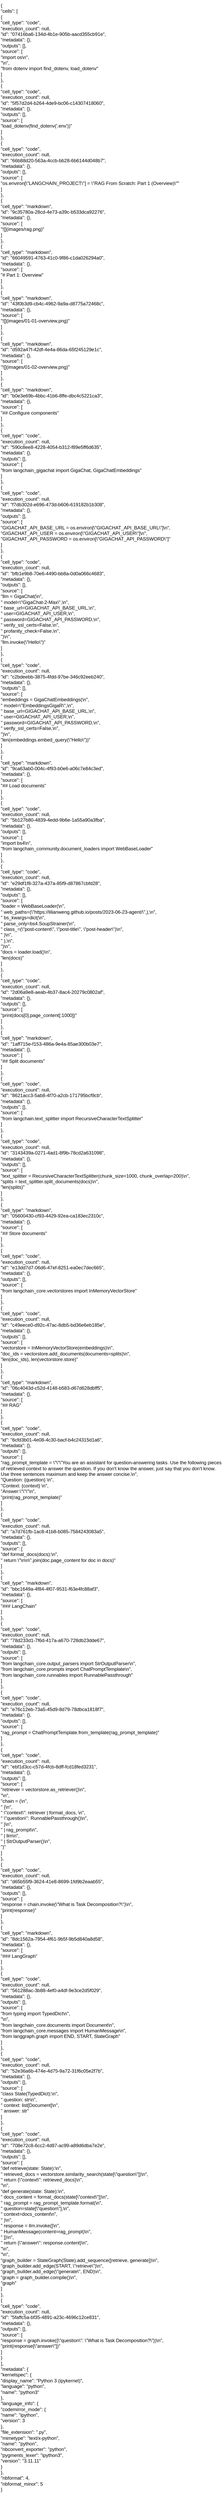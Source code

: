 <mxfile version="26.1.1">
  <diagram name="Страница — 1" id="I-Ke2cOXVvFwzJxJ1-Up">
    <mxGraphModel dx="1380" dy="738" grid="1" gridSize="10" guides="1" tooltips="1" connect="1" arrows="1" fold="1" page="1" pageScale="1" pageWidth="827" pageHeight="1169" math="0" shadow="0">
      <root>
        <mxCell id="0" />
        <mxCell id="1" parent="0" />
        <UserObject label="{&#xa; &quot;cells&quot;: [&#xa;  {&#xa;   &quot;cell_type&quot;: &quot;code&quot;,&#xa;   &quot;execution_count&quot;: null,&#xa;   &quot;id&quot;: &quot;07416ba6-134d-4b1e-905b-aacd355cb91e&quot;,&#xa;   &quot;metadata&quot;: {},&#xa;   &quot;outputs&quot;: [],&#xa;   &quot;source&quot;: [&#xa;    &quot;import os\n&quot;,&#xa;    &quot;\n&quot;,&#xa;    &quot;from dotenv import find_dotenv, load_dotenv&quot;&#xa;   ]&#xa;  },&#xa;  {&#xa;   &quot;cell_type&quot;: &quot;code&quot;,&#xa;   &quot;execution_count&quot;: null,&#xa;   &quot;id&quot;: &quot;5f57d2d4-b264-4de9-bc06-c14307418060&quot;,&#xa;   &quot;metadata&quot;: {},&#xa;   &quot;outputs&quot;: [],&#xa;   &quot;source&quot;: [&#xa;    &quot;load_dotenv(find_dotenv(&#39;.env&#39;))&quot;&#xa;   ]&#xa;  },&#xa;  {&#xa;   &quot;cell_type&quot;: &quot;code&quot;,&#xa;   &quot;execution_count&quot;: null,&#xa;   &quot;id&quot;: &quot;66b88d20-563a-4ccb-bb28-6b6144d048b7&quot;,&#xa;   &quot;metadata&quot;: {},&#xa;   &quot;outputs&quot;: [],&#xa;   &quot;source&quot;: [&#xa;    &quot;os.environ[\&quot;LANGCHAIN_PROJECT\&quot;] = \&quot;RAG From Scratch: Part 1 (Overview)\&quot;&quot;&#xa;   ]&#xa;  },&#xa;  {&#xa;   &quot;cell_type&quot;: &quot;markdown&quot;,&#xa;   &quot;id&quot;: &quot;9c35780a-28cd-4e73-a39c-b533dca92276&quot;,&#xa;   &quot;metadata&quot;: {},&#xa;   &quot;source&quot;: [&#xa;    &quot;![](images/rag.png)&quot;&#xa;   ]&#xa;  },&#xa;  {&#xa;   &quot;cell_type&quot;: &quot;markdown&quot;,&#xa;   &quot;id&quot;: &quot;66049591-4763-41c0-9f86-c1da026294a0&quot;,&#xa;   &quot;metadata&quot;: {},&#xa;   &quot;source&quot;: [&#xa;    &quot;# Part 1: Overview&quot;&#xa;   ]&#xa;  },&#xa;  {&#xa;   &quot;cell_type&quot;: &quot;markdown&quot;,&#xa;   &quot;id&quot;: &quot;43f0b3d9-cb4c-4962-9a9a-d8775a72468c&quot;,&#xa;   &quot;metadata&quot;: {},&#xa;   &quot;source&quot;: [&#xa;    &quot;![](images/01-01-overview.png)&quot;&#xa;   ]&#xa;  },&#xa;  {&#xa;   &quot;cell_type&quot;: &quot;markdown&quot;,&#xa;   &quot;id&quot;: &quot;d592a47f-42df-4e4a-86da-65f245129e1c&quot;,&#xa;   &quot;metadata&quot;: {},&#xa;   &quot;source&quot;: [&#xa;    &quot;![](images/01-02-overview.png)&quot;&#xa;   ]&#xa;  },&#xa;  {&#xa;   &quot;cell_type&quot;: &quot;markdown&quot;,&#xa;   &quot;id&quot;: &quot;b0e3e69b-4bbc-41b6-8ffe-dbc4c5221ca3&quot;,&#xa;   &quot;metadata&quot;: {},&#xa;   &quot;source&quot;: [&#xa;    &quot;## Configure components&quot;&#xa;   ]&#xa;  },&#xa;  {&#xa;   &quot;cell_type&quot;: &quot;code&quot;,&#xa;   &quot;execution_count&quot;: null,&#xa;   &quot;id&quot;: &quot;590c8ee8-4228-4054-b312-f89e5ff6d635&quot;,&#xa;   &quot;metadata&quot;: {},&#xa;   &quot;outputs&quot;: [],&#xa;   &quot;source&quot;: [&#xa;    &quot;from langchain_gigachat import GigaChat, GigaChatEmbeddings&quot;&#xa;   ]&#xa;  },&#xa;  {&#xa;   &quot;cell_type&quot;: &quot;code&quot;,&#xa;   &quot;execution_count&quot;: null,&#xa;   &quot;id&quot;: &quot;f7db302d-e696-473d-b606-619182b1b308&quot;,&#xa;   &quot;metadata&quot;: {},&#xa;   &quot;outputs&quot;: [],&#xa;   &quot;source&quot;: [&#xa;    &quot;GIGACHAT_API_BASE_URL = os.environ[\&quot;GIGACHAT_API_BASE_URL\&quot;]\n&quot;,&#xa;    &quot;GIGACHAT_API_USER = os.environ[\&quot;GIGACHAT_API_USER\&quot;]\n&quot;,&#xa;    &quot;GIGACHAT_API_PASSWORD = os.environ[\&quot;GIGACHAT_API_PASSWORD\&quot;]&quot;&#xa;   ]&#xa;  },&#xa;  {&#xa;   &quot;cell_type&quot;: &quot;code&quot;,&#xa;   &quot;execution_count&quot;: null,&#xa;   &quot;id&quot;: &quot;bfb1e9b8-70e6-4490-bb8a-0d0a066c4683&quot;,&#xa;   &quot;metadata&quot;: {},&#xa;   &quot;outputs&quot;: [],&#xa;   &quot;source&quot;: [&#xa;    &quot;llm = GigaChat(\n&quot;,&#xa;    &quot;    model=\&quot;GigaChat-2-Max\&quot;,\n&quot;,&#xa;    &quot;    base_url=GIGACHAT_API_BASE_URL,\n&quot;,&#xa;    &quot;    user=GIGACHAT_API_USER,\n&quot;,&#xa;    &quot;    password=GIGACHAT_API_PASSWORD,\n&quot;,&#xa;    &quot;    verify_ssl_certs=False,\n&quot;,&#xa;    &quot;    profanity_check=False,\n&quot;,&#xa;    &quot;)\n&quot;,&#xa;    &quot;llm.invoke(\&quot;Hello\&quot;)&quot;&#xa;   ]&#xa;  },&#xa;  {&#xa;   &quot;cell_type&quot;: &quot;code&quot;,&#xa;   &quot;execution_count&quot;: null,&#xa;   &quot;id&quot;: &quot;c2bdeebb-3875-4fdd-97be-346c92eeb240&quot;,&#xa;   &quot;metadata&quot;: {},&#xa;   &quot;outputs&quot;: [],&#xa;   &quot;source&quot;: [&#xa;    &quot;embeddings = GigaChatEmbeddings(\n&quot;,&#xa;    &quot;    model=\&quot;EmbeddingsGigaR\&quot;,\n&quot;,&#xa;    &quot;    base_url=GIGACHAT_API_BASE_URL,\n&quot;,&#xa;    &quot;    user=GIGACHAT_API_USER,\n&quot;,&#xa;    &quot;    password=GIGACHAT_API_PASSWORD,\n&quot;,&#xa;    &quot;    verify_ssl_certs=False,\n&quot;,&#xa;    &quot;)\n&quot;,&#xa;    &quot;len(embeddings.embed_query(\&quot;Hello\&quot;))&quot;&#xa;   ]&#xa;  },&#xa;  {&#xa;   &quot;cell_type&quot;: &quot;markdown&quot;,&#xa;   &quot;id&quot;: &quot;9ca63ab0-004c-4f93-b0e6-a06c7e84c3ed&quot;,&#xa;   &quot;metadata&quot;: {},&#xa;   &quot;source&quot;: [&#xa;    &quot;## Load documents&quot;&#xa;   ]&#xa;  },&#xa;  {&#xa;   &quot;cell_type&quot;: &quot;code&quot;,&#xa;   &quot;execution_count&quot;: null,&#xa;   &quot;id&quot;: &quot;5b127b80-4839-4edd-9b6e-1a55a90a3fba&quot;,&#xa;   &quot;metadata&quot;: {},&#xa;   &quot;outputs&quot;: [],&#xa;   &quot;source&quot;: [&#xa;    &quot;import bs4\n&quot;,&#xa;    &quot;from langchain_community.document_loaders import WebBaseLoader&quot;&#xa;   ]&#xa;  },&#xa;  {&#xa;   &quot;cell_type&quot;: &quot;code&quot;,&#xa;   &quot;execution_count&quot;: null,&#xa;   &quot;id&quot;: &quot;e29df1f8-327a-437a-85f9-d87867cbfd28&quot;,&#xa;   &quot;metadata&quot;: {},&#xa;   &quot;outputs&quot;: [],&#xa;   &quot;source&quot;: [&#xa;    &quot;loader = WebBaseLoader(\n&quot;,&#xa;    &quot;    web_paths=(\&quot;https://lilianweng.github.io/posts/2023-06-23-agent/\&quot;,),\n&quot;,&#xa;    &quot;    bs_kwargs=dict(\n&quot;,&#xa;    &quot;        parse_only=bs4.SoupStrainer(\n&quot;,&#xa;    &quot;            class_=(\&quot;post-content\&quot;, \&quot;post-title\&quot;, \&quot;post-header\&quot;)\n&quot;,&#xa;    &quot;        )\n&quot;,&#xa;    &quot;    ),\n&quot;,&#xa;    &quot;)\n&quot;,&#xa;    &quot;docs = loader.load()\n&quot;,&#xa;    &quot;len(docs)&quot;&#xa;   ]&#xa;  },&#xa;  {&#xa;   &quot;cell_type&quot;: &quot;code&quot;,&#xa;   &quot;execution_count&quot;: null,&#xa;   &quot;id&quot;: &quot;2d06a9e8-aeab-4b37-8ac4-20279c0802af&quot;,&#xa;   &quot;metadata&quot;: {},&#xa;   &quot;outputs&quot;: [],&#xa;   &quot;source&quot;: [&#xa;    &quot;print(docs[0].page_content[:1000])&quot;&#xa;   ]&#xa;  },&#xa;  {&#xa;   &quot;cell_type&quot;: &quot;markdown&quot;,&#xa;   &quot;id&quot;: &quot;1aff715e-f153-486a-9e4a-85ae300b03e7&quot;,&#xa;   &quot;metadata&quot;: {},&#xa;   &quot;source&quot;: [&#xa;    &quot;## Split documents&quot;&#xa;   ]&#xa;  },&#xa;  {&#xa;   &quot;cell_type&quot;: &quot;code&quot;,&#xa;   &quot;execution_count&quot;: null,&#xa;   &quot;id&quot;: &quot;8621acc3-5ab8-4f70-a2cb-171795bcf9cb&quot;,&#xa;   &quot;metadata&quot;: {},&#xa;   &quot;outputs&quot;: [],&#xa;   &quot;source&quot;: [&#xa;    &quot;from langchain.text_splitter import RecursiveCharacterTextSplitter&quot;&#xa;   ]&#xa;  },&#xa;  {&#xa;   &quot;cell_type&quot;: &quot;code&quot;,&#xa;   &quot;execution_count&quot;: null,&#xa;   &quot;id&quot;: &quot;3143439a-0271-4ad1-8f9b-78cd2a631098&quot;,&#xa;   &quot;metadata&quot;: {},&#xa;   &quot;outputs&quot;: [],&#xa;   &quot;source&quot;: [&#xa;    &quot;text_splitter = RecursiveCharacterTextSplitter(chunk_size=1000, chunk_overlap=200)\n&quot;,&#xa;    &quot;splits = text_splitter.split_documents(docs)\n&quot;,&#xa;    &quot;len(splits)&quot;&#xa;   ]&#xa;  },&#xa;  {&#xa;   &quot;cell_type&quot;: &quot;markdown&quot;,&#xa;   &quot;id&quot;: &quot;05600430-cf93-4429-92ea-ca183ec2310c&quot;,&#xa;   &quot;metadata&quot;: {},&#xa;   &quot;source&quot;: [&#xa;    &quot;## Store documents&quot;&#xa;   ]&#xa;  },&#xa;  {&#xa;   &quot;cell_type&quot;: &quot;code&quot;,&#xa;   &quot;execution_count&quot;: null,&#xa;   &quot;id&quot;: &quot;e13dd7d7-06d6-47ef-8251-ea0ec7dec665&quot;,&#xa;   &quot;metadata&quot;: {},&#xa;   &quot;outputs&quot;: [],&#xa;   &quot;source&quot;: [&#xa;    &quot;from langchain_core.vectorstores import InMemoryVectorStore&quot;&#xa;   ]&#xa;  },&#xa;  {&#xa;   &quot;cell_type&quot;: &quot;code&quot;,&#xa;   &quot;execution_count&quot;: null,&#xa;   &quot;id&quot;: &quot;c49eece0-d92c-47ac-8db5-bd36e6eb185e&quot;,&#xa;   &quot;metadata&quot;: {},&#xa;   &quot;outputs&quot;: [],&#xa;   &quot;source&quot;: [&#xa;    &quot;vectorstore = InMemoryVectorStore(embeddings)\n&quot;,&#xa;    &quot;doc_ids = vectorstore.add_documents(documents=splits)\n&quot;,&#xa;    &quot;len(doc_ids), len(vectorstore.store)&quot;&#xa;   ]&#xa;  },&#xa;  {&#xa;   &quot;cell_type&quot;: &quot;markdown&quot;,&#xa;   &quot;id&quot;: &quot;06c4043d-c52d-4148-b583-d67d628dbff5&quot;,&#xa;   &quot;metadata&quot;: {},&#xa;   &quot;source&quot;: [&#xa;    &quot;## RAG&quot;&#xa;   ]&#xa;  },&#xa;  {&#xa;   &quot;cell_type&quot;: &quot;code&quot;,&#xa;   &quot;execution_count&quot;: null,&#xa;   &quot;id&quot;: &quot;6cfd3b01-4e08-4c30-bacf-b4c24315d1a6&quot;,&#xa;   &quot;metadata&quot;: {},&#xa;   &quot;outputs&quot;: [],&#xa;   &quot;source&quot;: [&#xa;    &quot;rag_prompt_template = \&quot;\&quot;\&quot;You are an assistant for question-answering tasks. Use the following pieces of retrieved context to answer the question. If you don&#39;t know the answer, just say that you don&#39;t know. Use three sentences maximum and keep the answer concise.\n&quot;,&#xa;    &quot;Question: {question} \n&quot;,&#xa;    &quot;Context: {context} \n&quot;,&#xa;    &quot;Answer:\&quot;\&quot;\&quot;\n&quot;,&#xa;    &quot;print(rag_prompt_template)&quot;&#xa;   ]&#xa;  },&#xa;  {&#xa;   &quot;cell_type&quot;: &quot;code&quot;,&#xa;   &quot;execution_count&quot;: null,&#xa;   &quot;id&quot;: &quot;a7d761fb-1ac8-41b8-b085-7584243083a5&quot;,&#xa;   &quot;metadata&quot;: {},&#xa;   &quot;outputs&quot;: [],&#xa;   &quot;source&quot;: [&#xa;    &quot;def format_docs(docs):\n&quot;,&#xa;    &quot;    return \&quot;\\n\\n\&quot;.join(doc.page_content for doc in docs)&quot;&#xa;   ]&#xa;  },&#xa;  {&#xa;   &quot;cell_type&quot;: &quot;markdown&quot;,&#xa;   &quot;id&quot;: &quot;bbc1649a-4f84-4f07-9531-f63e4fc88af3&quot;,&#xa;   &quot;metadata&quot;: {},&#xa;   &quot;source&quot;: [&#xa;    &quot;### LangChain&quot;&#xa;   ]&#xa;  },&#xa;  {&#xa;   &quot;cell_type&quot;: &quot;code&quot;,&#xa;   &quot;execution_count&quot;: null,&#xa;   &quot;id&quot;: &quot;78d233d1-7f6d-417a-a670-728db23dde67&quot;,&#xa;   &quot;metadata&quot;: {},&#xa;   &quot;outputs&quot;: [],&#xa;   &quot;source&quot;: [&#xa;    &quot;from langchain_core.output_parsers import StrOutputParser\n&quot;,&#xa;    &quot;from langchain_core.prompts import ChatPromptTemplate\n&quot;,&#xa;    &quot;from langchain_core.runnables import RunnablePassthrough&quot;&#xa;   ]&#xa;  },&#xa;  {&#xa;   &quot;cell_type&quot;: &quot;code&quot;,&#xa;   &quot;execution_count&quot;: null,&#xa;   &quot;id&quot;: &quot;e76c12eb-73a5-45d9-8d79-78dbca1818f7&quot;,&#xa;   &quot;metadata&quot;: {},&#xa;   &quot;outputs&quot;: [],&#xa;   &quot;source&quot;: [&#xa;    &quot;rag_prompt = ChatPromptTemplate.from_template(rag_prompt_template)&quot;&#xa;   ]&#xa;  },&#xa;  {&#xa;   &quot;cell_type&quot;: &quot;code&quot;,&#xa;   &quot;execution_count&quot;: null,&#xa;   &quot;id&quot;: &quot;ebf1d3cc-c57d-4fcb-8dff-fcd18fed3231&quot;,&#xa;   &quot;metadata&quot;: {},&#xa;   &quot;outputs&quot;: [],&#xa;   &quot;source&quot;: [&#xa;    &quot;retriever = vectorstore.as_retriever()\n&quot;,&#xa;    &quot;\n&quot;,&#xa;    &quot;chain = (\n&quot;,&#xa;    &quot;    {\n&quot;,&#xa;    &quot;        \&quot;context\&quot;: retriever | format_docs, \n&quot;,&#xa;    &quot;        \&quot;question\&quot;: RunnablePassthrough()\n&quot;,&#xa;    &quot;    }\n&quot;,&#xa;    &quot;    | rag_prompt\n&quot;,&#xa;    &quot;    | llm\n&quot;,&#xa;    &quot;    | StrOutputParser()\n&quot;,&#xa;    &quot;)&quot;&#xa;   ]&#xa;  },&#xa;  {&#xa;   &quot;cell_type&quot;: &quot;code&quot;,&#xa;   &quot;execution_count&quot;: null,&#xa;   &quot;id&quot;: &quot;d65b55f9-3624-41e8-8699-1fd9b2eaab55&quot;,&#xa;   &quot;metadata&quot;: {},&#xa;   &quot;outputs&quot;: [],&#xa;   &quot;source&quot;: [&#xa;    &quot;response = chain.invoke(\&quot;What is Task Decomposition?\&quot;)\n&quot;,&#xa;    &quot;print(response)&quot;&#xa;   ]&#xa;  },&#xa;  {&#xa;   &quot;cell_type&quot;: &quot;markdown&quot;,&#xa;   &quot;id&quot;: &quot;8dc1562a-7954-4f61-9b5f-9b5d840a8d58&quot;,&#xa;   &quot;metadata&quot;: {},&#xa;   &quot;source&quot;: [&#xa;    &quot;### LangGraph&quot;&#xa;   ]&#xa;  },&#xa;  {&#xa;   &quot;cell_type&quot;: &quot;code&quot;,&#xa;   &quot;execution_count&quot;: null,&#xa;   &quot;id&quot;: &quot;561288ac-3b88-4ef0-a4df-9e3ce2d5f029&quot;,&#xa;   &quot;metadata&quot;: {},&#xa;   &quot;outputs&quot;: [],&#xa;   &quot;source&quot;: [&#xa;    &quot;from typing import TypedDict\n&quot;,&#xa;    &quot;\n&quot;,&#xa;    &quot;from langchain_core.documents import Document\n&quot;,&#xa;    &quot;from langchain_core.messages import HumanMessage\n&quot;,&#xa;    &quot;from langgraph.graph import END, START, StateGraph&quot;&#xa;   ]&#xa;  },&#xa;  {&#xa;   &quot;cell_type&quot;: &quot;code&quot;,&#xa;   &quot;execution_count&quot;: null,&#xa;   &quot;id&quot;: &quot;52e36a6b-474e-4d75-9a72-31f6c05e2f7b&quot;,&#xa;   &quot;metadata&quot;: {},&#xa;   &quot;outputs&quot;: [],&#xa;   &quot;source&quot;: [&#xa;    &quot;class State(TypedDict):\n&quot;,&#xa;    &quot;    question: str\n&quot;,&#xa;    &quot;    context: list[Document]\n&quot;,&#xa;    &quot;    answer: str&quot;&#xa;   ]&#xa;  },&#xa;  {&#xa;   &quot;cell_type&quot;: &quot;code&quot;,&#xa;   &quot;execution_count&quot;: null,&#xa;   &quot;id&quot;: &quot;708e72c8-6cc2-4d87-ac99-a89d6dba7e2e&quot;,&#xa;   &quot;metadata&quot;: {},&#xa;   &quot;outputs&quot;: [],&#xa;   &quot;source&quot;: [&#xa;    &quot;def retrieve(state: State):\n&quot;,&#xa;    &quot;    retrieved_docs = vectorstore.similarity_search(state[\&quot;question\&quot;])\n&quot;,&#xa;    &quot;    return {\&quot;context\&quot;: retrieved_docs}\n&quot;,&#xa;    &quot;\n&quot;,&#xa;    &quot;def generate(state: State):\n&quot;,&#xa;    &quot;    docs_content = format_docs(state[\&quot;context\&quot;])\n&quot;,&#xa;    &quot;    rag_prompt = rag_prompt_template.format(\n&quot;,&#xa;    &quot;        question=state[\&quot;question\&quot;],\n&quot;,&#xa;    &quot;        context=docs_content\n&quot;,&#xa;    &quot;    )\n&quot;,&#xa;    &quot;    response = llm.invoke([\n&quot;,&#xa;    &quot;        HumanMessage(content=rag_prompt)\n&quot;,&#xa;    &quot;    ])\n&quot;,&#xa;    &quot;    return {\&quot;answer\&quot;: response.content}\n&quot;,&#xa;    &quot;\n&quot;,&#xa;    &quot;\n&quot;,&#xa;    &quot;graph_builder = StateGraph(State).add_sequence([retrieve, generate])\n&quot;,&#xa;    &quot;graph_builder.add_edge(START, \&quot;retrieve\&quot;)\n&quot;,&#xa;    &quot;graph_builder.add_edge(\&quot;generate\&quot;, END)\n&quot;,&#xa;    &quot;graph = graph_builder.compile()\n&quot;,&#xa;    &quot;graph&quot;&#xa;   ]&#xa;  },&#xa;  {&#xa;   &quot;cell_type&quot;: &quot;code&quot;,&#xa;   &quot;execution_count&quot;: null,&#xa;   &quot;id&quot;: &quot;5faffc5a-bf35-4891-a23c-4696c12ce831&quot;,&#xa;   &quot;metadata&quot;: {},&#xa;   &quot;outputs&quot;: [],&#xa;   &quot;source&quot;: [&#xa;    &quot;response = graph.invoke({\&quot;question\&quot;: \&quot;What is Task Decomposition?\&quot;})\n&quot;,&#xa;    &quot;print(response[\&quot;answer\&quot;])&quot;&#xa;   ]&#xa;  }&#xa; ],&#xa; &quot;metadata&quot;: {&#xa;  &quot;kernelspec&quot;: {&#xa;   &quot;display_name&quot;: &quot;Python 3 (ipykernel)&quot;,&#xa;   &quot;language&quot;: &quot;python&quot;,&#xa;   &quot;name&quot;: &quot;python3&quot;&#xa;  },&#xa;  &quot;language_info&quot;: {&#xa;   &quot;codemirror_mode&quot;: {&#xa;    &quot;name&quot;: &quot;ipython&quot;,&#xa;    &quot;version&quot;: 3&#xa;   },&#xa;   &quot;file_extension&quot;: &quot;.py&quot;,&#xa;   &quot;mimetype&quot;: &quot;text/x-python&quot;,&#xa;   &quot;name&quot;: &quot;python&quot;,&#xa;   &quot;nbconvert_exporter&quot;: &quot;python&quot;,&#xa;   &quot;pygments_lexer&quot;: &quot;ipython3&quot;,&#xa;   &quot;version&quot;: &quot;3.11.11&quot;&#xa;  }&#xa; },&#xa; &quot;nbformat&quot;: 4,&#xa; &quot;nbformat_minor&quot;: 5&#xa;}" link="{&#xa; &quot;cells&quot;: [&#xa;  {&#xa;   &quot;cell_type&quot;: &quot;code&quot;,&#xa;   &quot;execution_count&quot;: null,&#xa;   &quot;id&quot;: &quot;07416ba6-134d-4b1e-905b-aacd355cb91e&quot;,&#xa;   &quot;metadata&quot;: {},&#xa;   &quot;outputs&quot;: [],&#xa;   &quot;source&quot;: [&#xa;    &quot;import os\n&quot;,&#xa;    &quot;\n&quot;,&#xa;    &quot;from dotenv import find_dotenv, load_dotenv&quot;&#xa;   ]&#xa;  },&#xa;  {&#xa;   &quot;cell_type&quot;: &quot;code&quot;,&#xa;   &quot;execution_count&quot;: null,&#xa;   &quot;id&quot;: &quot;5f57d2d4-b264-4de9-bc06-c14307418060&quot;,&#xa;   &quot;metadata&quot;: {},&#xa;   &quot;outputs&quot;: [],&#xa;   &quot;source&quot;: [&#xa;    &quot;load_dotenv(find_dotenv(&#39;.env&#39;))&quot;&#xa;   ]&#xa;  },&#xa;  {&#xa;   &quot;cell_type&quot;: &quot;code&quot;,&#xa;   &quot;execution_count&quot;: null,&#xa;   &quot;id&quot;: &quot;66b88d20-563a-4ccb-bb28-6b6144d048b7&quot;,&#xa;   &quot;metadata&quot;: {},&#xa;   &quot;outputs&quot;: [],&#xa;   &quot;source&quot;: [&#xa;    &quot;os.environ[\&quot;LANGCHAIN_PROJECT\&quot;] = \&quot;RAG From Scratch: Part 1 (Overview)\&quot;&quot;&#xa;   ]&#xa;  },&#xa;  {&#xa;   &quot;cell_type&quot;: &quot;markdown&quot;,&#xa;   &quot;id&quot;: &quot;9c35780a-28cd-4e73-a39c-b533dca92276&quot;,&#xa;   &quot;metadata&quot;: {},&#xa;   &quot;source&quot;: [&#xa;    &quot;![](images/rag.png)&quot;&#xa;   ]&#xa;  },&#xa;  {&#xa;   &quot;cell_type&quot;: &quot;markdown&quot;,&#xa;   &quot;id&quot;: &quot;66049591-4763-41c0-9f86-c1da026294a0&quot;,&#xa;   &quot;metadata&quot;: {},&#xa;   &quot;source&quot;: [&#xa;    &quot;# Part 1: Overview&quot;&#xa;   ]&#xa;  },&#xa;  {&#xa;   &quot;cell_type&quot;: &quot;markdown&quot;,&#xa;   &quot;id&quot;: &quot;43f0b3d9-cb4c-4962-9a9a-d8775a72468c&quot;,&#xa;   &quot;metadata&quot;: {},&#xa;   &quot;source&quot;: [&#xa;    &quot;![](images/01-01-overview.png)&quot;&#xa;   ]&#xa;  },&#xa;  {&#xa;   &quot;cell_type&quot;: &quot;markdown&quot;,&#xa;   &quot;id&quot;: &quot;d592a47f-42df-4e4a-86da-65f245129e1c&quot;,&#xa;   &quot;metadata&quot;: {},&#xa;   &quot;source&quot;: [&#xa;    &quot;![](images/01-02-overview.png)&quot;&#xa;   ]&#xa;  },&#xa;  {&#xa;   &quot;cell_type&quot;: &quot;markdown&quot;,&#xa;   &quot;id&quot;: &quot;b0e3e69b-4bbc-41b6-8ffe-dbc4c5221ca3&quot;,&#xa;   &quot;metadata&quot;: {},&#xa;   &quot;source&quot;: [&#xa;    &quot;## Configure components&quot;&#xa;   ]&#xa;  },&#xa;  {&#xa;   &quot;cell_type&quot;: &quot;code&quot;,&#xa;   &quot;execution_count&quot;: null,&#xa;   &quot;id&quot;: &quot;590c8ee8-4228-4054-b312-f89e5ff6d635&quot;,&#xa;   &quot;metadata&quot;: {},&#xa;   &quot;outputs&quot;: [],&#xa;   &quot;source&quot;: [&#xa;    &quot;from langchain_gigachat import GigaChat, GigaChatEmbeddings&quot;&#xa;   ]&#xa;  },&#xa;  {&#xa;   &quot;cell_type&quot;: &quot;code&quot;,&#xa;   &quot;execution_count&quot;: null,&#xa;   &quot;id&quot;: &quot;f7db302d-e696-473d-b606-619182b1b308&quot;,&#xa;   &quot;metadata&quot;: {},&#xa;   &quot;outputs&quot;: [],&#xa;   &quot;source&quot;: [&#xa;    &quot;GIGACHAT_API_BASE_URL = os.environ[\&quot;GIGACHAT_API_BASE_URL\&quot;]\n&quot;,&#xa;    &quot;GIGACHAT_API_USER = os.environ[\&quot;GIGACHAT_API_USER\&quot;]\n&quot;,&#xa;    &quot;GIGACHAT_API_PASSWORD = os.environ[\&quot;GIGACHAT_API_PASSWORD\&quot;]&quot;&#xa;   ]&#xa;  },&#xa;  {&#xa;   &quot;cell_type&quot;: &quot;code&quot;,&#xa;   &quot;execution_count&quot;: null,&#xa;   &quot;id&quot;: &quot;bfb1e9b8-70e6-4490-bb8a-0d0a066c4683&quot;,&#xa;   &quot;metadata&quot;: {},&#xa;   &quot;outputs&quot;: [],&#xa;   &quot;source&quot;: [&#xa;    &quot;llm = GigaChat(\n&quot;,&#xa;    &quot;    model=\&quot;GigaChat-2-Max\&quot;,\n&quot;,&#xa;    &quot;    base_url=GIGACHAT_API_BASE_URL,\n&quot;,&#xa;    &quot;    user=GIGACHAT_API_USER,\n&quot;,&#xa;    &quot;    password=GIGACHAT_API_PASSWORD,\n&quot;,&#xa;    &quot;    verify_ssl_certs=False,\n&quot;,&#xa;    &quot;    profanity_check=False,\n&quot;,&#xa;    &quot;)\n&quot;,&#xa;    &quot;llm.invoke(\&quot;Hello\&quot;)&quot;&#xa;   ]&#xa;  },&#xa;  {&#xa;   &quot;cell_type&quot;: &quot;code&quot;,&#xa;   &quot;execution_count&quot;: null,&#xa;   &quot;id&quot;: &quot;c2bdeebb-3875-4fdd-97be-346c92eeb240&quot;,&#xa;   &quot;metadata&quot;: {},&#xa;   &quot;outputs&quot;: [],&#xa;   &quot;source&quot;: [&#xa;    &quot;embeddings = GigaChatEmbeddings(\n&quot;,&#xa;    &quot;    model=\&quot;EmbeddingsGigaR\&quot;,\n&quot;,&#xa;    &quot;    base_url=GIGACHAT_API_BASE_URL,\n&quot;,&#xa;    &quot;    user=GIGACHAT_API_USER,\n&quot;,&#xa;    &quot;    password=GIGACHAT_API_PASSWORD,\n&quot;,&#xa;    &quot;    verify_ssl_certs=False,\n&quot;,&#xa;    &quot;)\n&quot;,&#xa;    &quot;len(embeddings.embed_query(\&quot;Hello\&quot;))&quot;&#xa;   ]&#xa;  },&#xa;  {&#xa;   &quot;cell_type&quot;: &quot;markdown&quot;,&#xa;   &quot;id&quot;: &quot;9ca63ab0-004c-4f93-b0e6-a06c7e84c3ed&quot;,&#xa;   &quot;metadata&quot;: {},&#xa;   &quot;source&quot;: [&#xa;    &quot;## Load documents&quot;&#xa;   ]&#xa;  },&#xa;  {&#xa;   &quot;cell_type&quot;: &quot;code&quot;,&#xa;   &quot;execution_count&quot;: null,&#xa;   &quot;id&quot;: &quot;5b127b80-4839-4edd-9b6e-1a55a90a3fba&quot;,&#xa;   &quot;metadata&quot;: {},&#xa;   &quot;outputs&quot;: [],&#xa;   &quot;source&quot;: [&#xa;    &quot;import bs4\n&quot;,&#xa;    &quot;from langchain_community.document_loaders import WebBaseLoader&quot;&#xa;   ]&#xa;  },&#xa;  {&#xa;   &quot;cell_type&quot;: &quot;code&quot;,&#xa;   &quot;execution_count&quot;: null,&#xa;   &quot;id&quot;: &quot;e29df1f8-327a-437a-85f9-d87867cbfd28&quot;,&#xa;   &quot;metadata&quot;: {},&#xa;   &quot;outputs&quot;: [],&#xa;   &quot;source&quot;: [&#xa;    &quot;loader = WebBaseLoader(\n&quot;,&#xa;    &quot;    web_paths=(\&quot;https://lilianweng.github.io/posts/2023-06-23-agent/\&quot;,),\n&quot;,&#xa;    &quot;    bs_kwargs=dict(\n&quot;,&#xa;    &quot;        parse_only=bs4.SoupStrainer(\n&quot;,&#xa;    &quot;            class_=(\&quot;post-content\&quot;, \&quot;post-title\&quot;, \&quot;post-header\&quot;)\n&quot;,&#xa;    &quot;        )\n&quot;,&#xa;    &quot;    ),\n&quot;,&#xa;    &quot;)\n&quot;,&#xa;    &quot;docs = loader.load()\n&quot;,&#xa;    &quot;len(docs)&quot;&#xa;   ]&#xa;  },&#xa;  {&#xa;   &quot;cell_type&quot;: &quot;code&quot;,&#xa;   &quot;execution_count&quot;: null,&#xa;   &quot;id&quot;: &quot;2d06a9e8-aeab-4b37-8ac4-20279c0802af&quot;,&#xa;   &quot;metadata&quot;: {},&#xa;   &quot;outputs&quot;: [],&#xa;   &quot;source&quot;: [&#xa;    &quot;print(docs[0].page_content[:1000])&quot;&#xa;   ]&#xa;  },&#xa;  {&#xa;   &quot;cell_type&quot;: &quot;markdown&quot;,&#xa;   &quot;id&quot;: &quot;1aff715e-f153-486a-9e4a-85ae300b03e7&quot;,&#xa;   &quot;metadata&quot;: {},&#xa;   &quot;source&quot;: [&#xa;    &quot;## Split documents&quot;&#xa;   ]&#xa;  },&#xa;  {&#xa;   &quot;cell_type&quot;: &quot;code&quot;,&#xa;   &quot;execution_count&quot;: null,&#xa;   &quot;id&quot;: &quot;8621acc3-5ab8-4f70-a2cb-171795bcf9cb&quot;,&#xa;   &quot;metadata&quot;: {},&#xa;   &quot;outputs&quot;: [],&#xa;   &quot;source&quot;: [&#xa;    &quot;from langchain.text_splitter import RecursiveCharacterTextSplitter&quot;&#xa;   ]&#xa;  },&#xa;  {&#xa;   &quot;cell_type&quot;: &quot;code&quot;,&#xa;   &quot;execution_count&quot;: null,&#xa;   &quot;id&quot;: &quot;3143439a-0271-4ad1-8f9b-78cd2a631098&quot;,&#xa;   &quot;metadata&quot;: {},&#xa;   &quot;outputs&quot;: [],&#xa;   &quot;source&quot;: [&#xa;    &quot;text_splitter = RecursiveCharacterTextSplitter(chunk_size=1000, chunk_overlap=200)\n&quot;,&#xa;    &quot;splits = text_splitter.split_documents(docs)\n&quot;,&#xa;    &quot;len(splits)&quot;&#xa;   ]&#xa;  },&#xa;  {&#xa;   &quot;cell_type&quot;: &quot;markdown&quot;,&#xa;   &quot;id&quot;: &quot;05600430-cf93-4429-92ea-ca183ec2310c&quot;,&#xa;   &quot;metadata&quot;: {},&#xa;   &quot;source&quot;: [&#xa;    &quot;## Store documents&quot;&#xa;   ]&#xa;  },&#xa;  {&#xa;   &quot;cell_type&quot;: &quot;code&quot;,&#xa;   &quot;execution_count&quot;: null,&#xa;   &quot;id&quot;: &quot;e13dd7d7-06d6-47ef-8251-ea0ec7dec665&quot;,&#xa;   &quot;metadata&quot;: {},&#xa;   &quot;outputs&quot;: [],&#xa;   &quot;source&quot;: [&#xa;    &quot;from langchain_core.vectorstores import InMemoryVectorStore&quot;&#xa;   ]&#xa;  },&#xa;  {&#xa;   &quot;cell_type&quot;: &quot;code&quot;,&#xa;   &quot;execution_count&quot;: null,&#xa;   &quot;id&quot;: &quot;c49eece0-d92c-47ac-8db5-bd36e6eb185e&quot;,&#xa;   &quot;metadata&quot;: {},&#xa;   &quot;outputs&quot;: [],&#xa;   &quot;source&quot;: [&#xa;    &quot;vectorstore = InMemoryVectorStore(embeddings)\n&quot;,&#xa;    &quot;doc_ids = vectorstore.add_documents(documents=splits)\n&quot;,&#xa;    &quot;len(doc_ids), len(vectorstore.store)&quot;&#xa;   ]&#xa;  },&#xa;  {&#xa;   &quot;cell_type&quot;: &quot;markdown&quot;,&#xa;   &quot;id&quot;: &quot;06c4043d-c52d-4148-b583-d67d628dbff5&quot;,&#xa;   &quot;metadata&quot;: {},&#xa;   &quot;source&quot;: [&#xa;    &quot;## RAG&quot;&#xa;   ]&#xa;  },&#xa;  {&#xa;   &quot;cell_type&quot;: &quot;code&quot;,&#xa;   &quot;execution_count&quot;: null,&#xa;   &quot;id&quot;: &quot;6cfd3b01-4e08-4c30-bacf-b4c24315d1a6&quot;,&#xa;   &quot;metadata&quot;: {},&#xa;   &quot;outputs&quot;: [],&#xa;   &quot;source&quot;: [&#xa;    &quot;rag_prompt_template = \&quot;\&quot;\&quot;You are an assistant for question-answering tasks. Use the following pieces of retrieved context to answer the question. If you don&#39;t know the answer, just say that you don&#39;t know. Use three sentences maximum and keep the answer concise.\n&quot;,&#xa;    &quot;Question: {question} \n&quot;,&#xa;    &quot;Context: {context} \n&quot;,&#xa;    &quot;Answer:\&quot;\&quot;\&quot;\n&quot;,&#xa;    &quot;print(rag_prompt_template)&quot;&#xa;   ]&#xa;  },&#xa;  {&#xa;   &quot;cell_type&quot;: &quot;code&quot;,&#xa;   &quot;execution_count&quot;: null,&#xa;   &quot;id&quot;: &quot;a7d761fb-1ac8-41b8-b085-7584243083a5&quot;,&#xa;   &quot;metadata&quot;: {},&#xa;   &quot;outputs&quot;: [],&#xa;   &quot;source&quot;: [&#xa;    &quot;def format_docs(docs):\n&quot;,&#xa;    &quot;    return \&quot;\\n\\n\&quot;.join(doc.page_content for doc in docs)&quot;&#xa;   ]&#xa;  },&#xa;  {&#xa;   &quot;cell_type&quot;: &quot;markdown&quot;,&#xa;   &quot;id&quot;: &quot;bbc1649a-4f84-4f07-9531-f63e4fc88af3&quot;,&#xa;   &quot;metadata&quot;: {},&#xa;   &quot;source&quot;: [&#xa;    &quot;### LangChain&quot;&#xa;   ]&#xa;  },&#xa;  {&#xa;   &quot;cell_type&quot;: &quot;code&quot;,&#xa;   &quot;execution_count&quot;: null,&#xa;   &quot;id&quot;: &quot;78d233d1-7f6d-417a-a670-728db23dde67&quot;,&#xa;   &quot;metadata&quot;: {},&#xa;   &quot;outputs&quot;: [],&#xa;   &quot;source&quot;: [&#xa;    &quot;from langchain_core.output_parsers import StrOutputParser\n&quot;,&#xa;    &quot;from langchain_core.prompts import ChatPromptTemplate\n&quot;,&#xa;    &quot;from langchain_core.runnables import RunnablePassthrough&quot;&#xa;   ]&#xa;  },&#xa;  {&#xa;   &quot;cell_type&quot;: &quot;code&quot;,&#xa;   &quot;execution_count&quot;: null,&#xa;   &quot;id&quot;: &quot;e76c12eb-73a5-45d9-8d79-78dbca1818f7&quot;,&#xa;   &quot;metadata&quot;: {},&#xa;   &quot;outputs&quot;: [],&#xa;   &quot;source&quot;: [&#xa;    &quot;rag_prompt = ChatPromptTemplate.from_template(rag_prompt_template)&quot;&#xa;   ]&#xa;  },&#xa;  {&#xa;   &quot;cell_type&quot;: &quot;code&quot;,&#xa;   &quot;execution_count&quot;: null,&#xa;   &quot;id&quot;: &quot;ebf1d3cc-c57d-4fcb-8dff-fcd18fed3231&quot;,&#xa;   &quot;metadata&quot;: {},&#xa;   &quot;outputs&quot;: [],&#xa;   &quot;source&quot;: [&#xa;    &quot;retriever = vectorstore.as_retriever()\n&quot;,&#xa;    &quot;\n&quot;,&#xa;    &quot;chain = (\n&quot;,&#xa;    &quot;    {\n&quot;,&#xa;    &quot;        \&quot;context\&quot;: retriever | format_docs, \n&quot;,&#xa;    &quot;        \&quot;question\&quot;: RunnablePassthrough()\n&quot;,&#xa;    &quot;    }\n&quot;,&#xa;    &quot;    | rag_prompt\n&quot;,&#xa;    &quot;    | llm\n&quot;,&#xa;    &quot;    | StrOutputParser()\n&quot;,&#xa;    &quot;)&quot;&#xa;   ]&#xa;  },&#xa;  {&#xa;   &quot;cell_type&quot;: &quot;code&quot;,&#xa;   &quot;execution_count&quot;: null,&#xa;   &quot;id&quot;: &quot;d65b55f9-3624-41e8-8699-1fd9b2eaab55&quot;,&#xa;   &quot;metadata&quot;: {},&#xa;   &quot;outputs&quot;: [],&#xa;   &quot;source&quot;: [&#xa;    &quot;response = chain.invoke(\&quot;What is Task Decomposition?\&quot;)\n&quot;,&#xa;    &quot;print(response)&quot;&#xa;   ]&#xa;  },&#xa;  {&#xa;   &quot;cell_type&quot;: &quot;markdown&quot;,&#xa;   &quot;id&quot;: &quot;8dc1562a-7954-4f61-9b5f-9b5d840a8d58&quot;,&#xa;   &quot;metadata&quot;: {},&#xa;   &quot;source&quot;: [&#xa;    &quot;### LangGraph&quot;&#xa;   ]&#xa;  },&#xa;  {&#xa;   &quot;cell_type&quot;: &quot;code&quot;,&#xa;   &quot;execution_count&quot;: null,&#xa;   &quot;id&quot;: &quot;561288ac-3b88-4ef0-a4df-9e3ce2d5f029&quot;,&#xa;   &quot;metadata&quot;: {},&#xa;   &quot;outputs&quot;: [],&#xa;   &quot;source&quot;: [&#xa;    &quot;from typing import TypedDict\n&quot;,&#xa;    &quot;\n&quot;,&#xa;    &quot;from langchain_core.documents import Document\n&quot;,&#xa;    &quot;from langchain_core.messages import HumanMessage\n&quot;,&#xa;    &quot;from langgraph.graph import END, START, StateGraph&quot;&#xa;   ]&#xa;  },&#xa;  {&#xa;   &quot;cell_type&quot;: &quot;code&quot;,&#xa;   &quot;execution_count&quot;: null,&#xa;   &quot;id&quot;: &quot;52e36a6b-474e-4d75-9a72-31f6c05e2f7b&quot;,&#xa;   &quot;metadata&quot;: {},&#xa;   &quot;outputs&quot;: [],&#xa;   &quot;source&quot;: [&#xa;    &quot;class State(TypedDict):\n&quot;,&#xa;    &quot;    question: str\n&quot;,&#xa;    &quot;    context: list[Document]\n&quot;,&#xa;    &quot;    answer: str&quot;&#xa;   ]&#xa;  },&#xa;  {&#xa;   &quot;cell_type&quot;: &quot;code&quot;,&#xa;   &quot;execution_count&quot;: null,&#xa;   &quot;id&quot;: &quot;708e72c8-6cc2-4d87-ac99-a89d6dba7e2e&quot;,&#xa;   &quot;metadata&quot;: {},&#xa;   &quot;outputs&quot;: [],&#xa;   &quot;source&quot;: [&#xa;    &quot;def retrieve(state: State):\n&quot;,&#xa;    &quot;    retrieved_docs = vectorstore.similarity_search(state[\&quot;question\&quot;])\n&quot;,&#xa;    &quot;    return {\&quot;context\&quot;: retrieved_docs}\n&quot;,&#xa;    &quot;\n&quot;,&#xa;    &quot;def generate(state: State):\n&quot;,&#xa;    &quot;    docs_content = format_docs(state[\&quot;context\&quot;])\n&quot;,&#xa;    &quot;    rag_prompt = rag_prompt_template.format(\n&quot;,&#xa;    &quot;        question=state[\&quot;question\&quot;],\n&quot;,&#xa;    &quot;        context=docs_content\n&quot;,&#xa;    &quot;    )\n&quot;,&#xa;    &quot;    response = llm.invoke([\n&quot;,&#xa;    &quot;        HumanMessage(content=rag_prompt)\n&quot;,&#xa;    &quot;    ])\n&quot;,&#xa;    &quot;    return {\&quot;answer\&quot;: response.content}\n&quot;,&#xa;    &quot;\n&quot;,&#xa;    &quot;\n&quot;,&#xa;    &quot;graph_builder = StateGraph(State).add_sequence([retrieve, generate])\n&quot;,&#xa;    &quot;graph_builder.add_edge(START, \&quot;retrieve\&quot;)\n&quot;,&#xa;    &quot;graph_builder.add_edge(\&quot;generate\&quot;, END)\n&quot;,&#xa;    &quot;graph = graph_builder.compile()\n&quot;,&#xa;    &quot;graph&quot;&#xa;   ]&#xa;  },&#xa;  {&#xa;   &quot;cell_type&quot;: &quot;code&quot;,&#xa;   &quot;execution_count&quot;: null,&#xa;   &quot;id&quot;: &quot;5faffc5a-bf35-4891-a23c-4696c12ce831&quot;,&#xa;   &quot;metadata&quot;: {},&#xa;   &quot;outputs&quot;: [],&#xa;   &quot;source&quot;: [&#xa;    &quot;response = graph.invoke({\&quot;question\&quot;: \&quot;What is Task Decomposition?\&quot;})\n&quot;,&#xa;    &quot;print(response[\&quot;answer\&quot;])&quot;&#xa;   ]&#xa;  }&#xa; ],&#xa; &quot;metadata&quot;: {&#xa;  &quot;kernelspec&quot;: {&#xa;   &quot;display_name&quot;: &quot;Python 3 (ipykernel)&quot;,&#xa;   &quot;language&quot;: &quot;python&quot;,&#xa;   &quot;name&quot;: &quot;python3&quot;&#xa;  },&#xa;  &quot;language_info&quot;: {&#xa;   &quot;codemirror_mode&quot;: {&#xa;    &quot;name&quot;: &quot;ipython&quot;,&#xa;    &quot;version&quot;: 3&#xa;   },&#xa;   &quot;file_extension&quot;: &quot;.py&quot;,&#xa;   &quot;mimetype&quot;: &quot;text/x-python&quot;,&#xa;   &quot;name&quot;: &quot;python&quot;,&#xa;   &quot;nbconvert_exporter&quot;: &quot;python&quot;,&#xa;   &quot;pygments_lexer&quot;: &quot;ipython3&quot;,&#xa;   &quot;version&quot;: &quot;3.11.11&quot;&#xa;  }&#xa; },&#xa; &quot;nbformat&quot;: 4,&#xa; &quot;nbformat_minor&quot;: 5&#xa;}" id="jb5V0V8CM6rSmirHjqXn-1">
          <mxCell style="text;whiteSpace=wrap;html=1;" vertex="1" parent="1">
            <mxGeometry x="150" y="320" width="560" height="6270" as="geometry" />
          </mxCell>
        </UserObject>
      </root>
    </mxGraphModel>
  </diagram>
</mxfile>
